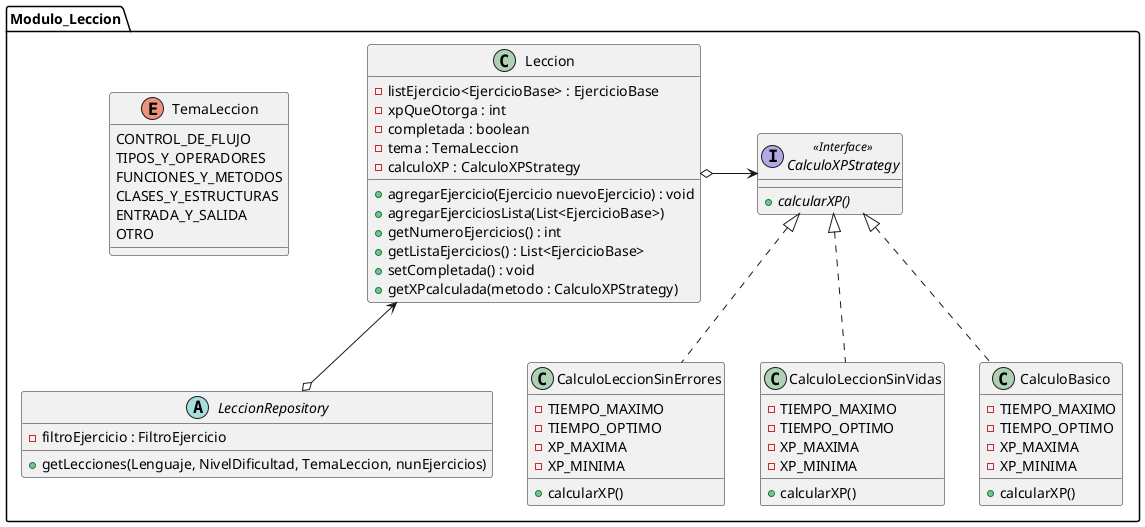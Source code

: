 @startuml
package Modulo_Leccion{

    class Leccion{
        - listEjercicio<EjercicioBase> : EjercicioBase
        - xpQueOtorga : int
        - completada : boolean
        - tema : TemaLeccion
        - calculoXP : CalculoXPStrategy
        + agregarEjercicio(Ejercicio nuevoEjercicio) : void
        + agregarEjerciciosLista(List<EjercicioBase>)
        + getNumeroEjercicios() : int
        + getListaEjercicios() : List<EjercicioBase>
        + setCompletada() : void
        + getXPcalculada(metodo : CalculoXPStrategy)
    }

    abstract class LeccionRepository{
    - filtroEjercicio : FiltroEjercicio
    + getLecciones(Lenguaje, NivelDificultad, TemaLeccion, nunEjercicios)
    }


    enum TemaLeccion {
        CONTROL_DE_FLUJO
        TIPOS_Y_OPERADORES
        FUNCIONES_Y_METODOS
        CLASES_Y_ESTRUCTURAS
        ENTRADA_Y_SALIDA
        OTRO
    }

    interface CalculoXPStrategy <<Interface>>{
    + {abstract} calcularXP()
    }

    class CalculoBasico{
            - TIEMPO_MAXIMO
            - TIEMPO_OPTIMO
            - XP_MAXIMA
            - XP_MINIMA
    + calcularXP()
    }
    class CalculoLeccionSinErrores{
            - TIEMPO_MAXIMO
            - TIEMPO_OPTIMO
            - XP_MAXIMA
            - XP_MINIMA
    + calcularXP()
    }
    class CalculoLeccionSinVidas{
            - TIEMPO_MAXIMO
            - TIEMPO_OPTIMO
            - XP_MAXIMA
            - XP_MINIMA

    + calcularXP()
    }




      'Refactor
      CalculoBasico ..U|> CalculoXPStrategy

    'Relaciones :
    LeccionRepository o--U> Leccion
    'Leccion --> TemaLeccion
    'Patron ChainOfResponsibility
    'Patron Strategy
    Leccion o--R> CalculoXPStrategy
    CalculoLeccionSinErrores ..u|> CalculoXPStrategy
    CalculoLeccionSinVidas ..u|> CalculoXPStrategy





}


@enduml
